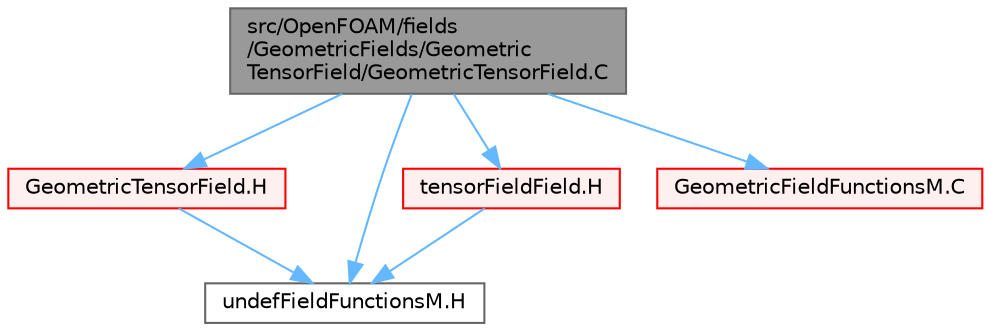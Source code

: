 digraph "src/OpenFOAM/fields/GeometricFields/GeometricTensorField/GeometricTensorField.C"
{
 // LATEX_PDF_SIZE
  bgcolor="transparent";
  edge [fontname=Helvetica,fontsize=10,labelfontname=Helvetica,labelfontsize=10];
  node [fontname=Helvetica,fontsize=10,shape=box,height=0.2,width=0.4];
  Node1 [id="Node000001",label="src/OpenFOAM/fields\l/GeometricFields/Geometric\lTensorField/GeometricTensorField.C",height=0.2,width=0.4,color="gray40", fillcolor="grey60", style="filled", fontcolor="black",tooltip=" "];
  Node1 -> Node2 [id="edge1_Node000001_Node000002",color="steelblue1",style="solid",tooltip=" "];
  Node2 [id="Node000002",label="GeometricTensorField.H",height=0.2,width=0.4,color="red", fillcolor="#FFF0F0", style="filled",URL="$GeometricTensorField_8H.html",tooltip="Tensor specific part of the implementation of GeometricField."];
  Node2 -> Node178 [id="edge2_Node000002_Node000178",color="steelblue1",style="solid",tooltip=" "];
  Node178 [id="Node000178",label="undefFieldFunctionsM.H",height=0.2,width=0.4,color="grey40", fillcolor="white", style="filled",URL="$undefFieldFunctionsM_8H.html",tooltip=" "];
  Node1 -> Node256 [id="edge3_Node000001_Node000256",color="steelblue1",style="solid",tooltip=" "];
  Node256 [id="Node000256",label="tensorFieldField.H",height=0.2,width=0.4,color="red", fillcolor="#FFF0F0", style="filled",URL="$tensorFieldField_8H.html",tooltip="Specialisation of FieldField<T> for tensor."];
  Node256 -> Node178 [id="edge4_Node000256_Node000178",color="steelblue1",style="solid",tooltip=" "];
  Node1 -> Node259 [id="edge5_Node000001_Node000259",color="steelblue1",style="solid",tooltip=" "];
  Node259 [id="Node000259",label="GeometricFieldFunctionsM.C",height=0.2,width=0.4,color="red", fillcolor="#FFF0F0", style="filled",URL="$GeometricFieldFunctionsM_8C.html",tooltip=" "];
  Node1 -> Node178 [id="edge6_Node000001_Node000178",color="steelblue1",style="solid",tooltip=" "];
}
